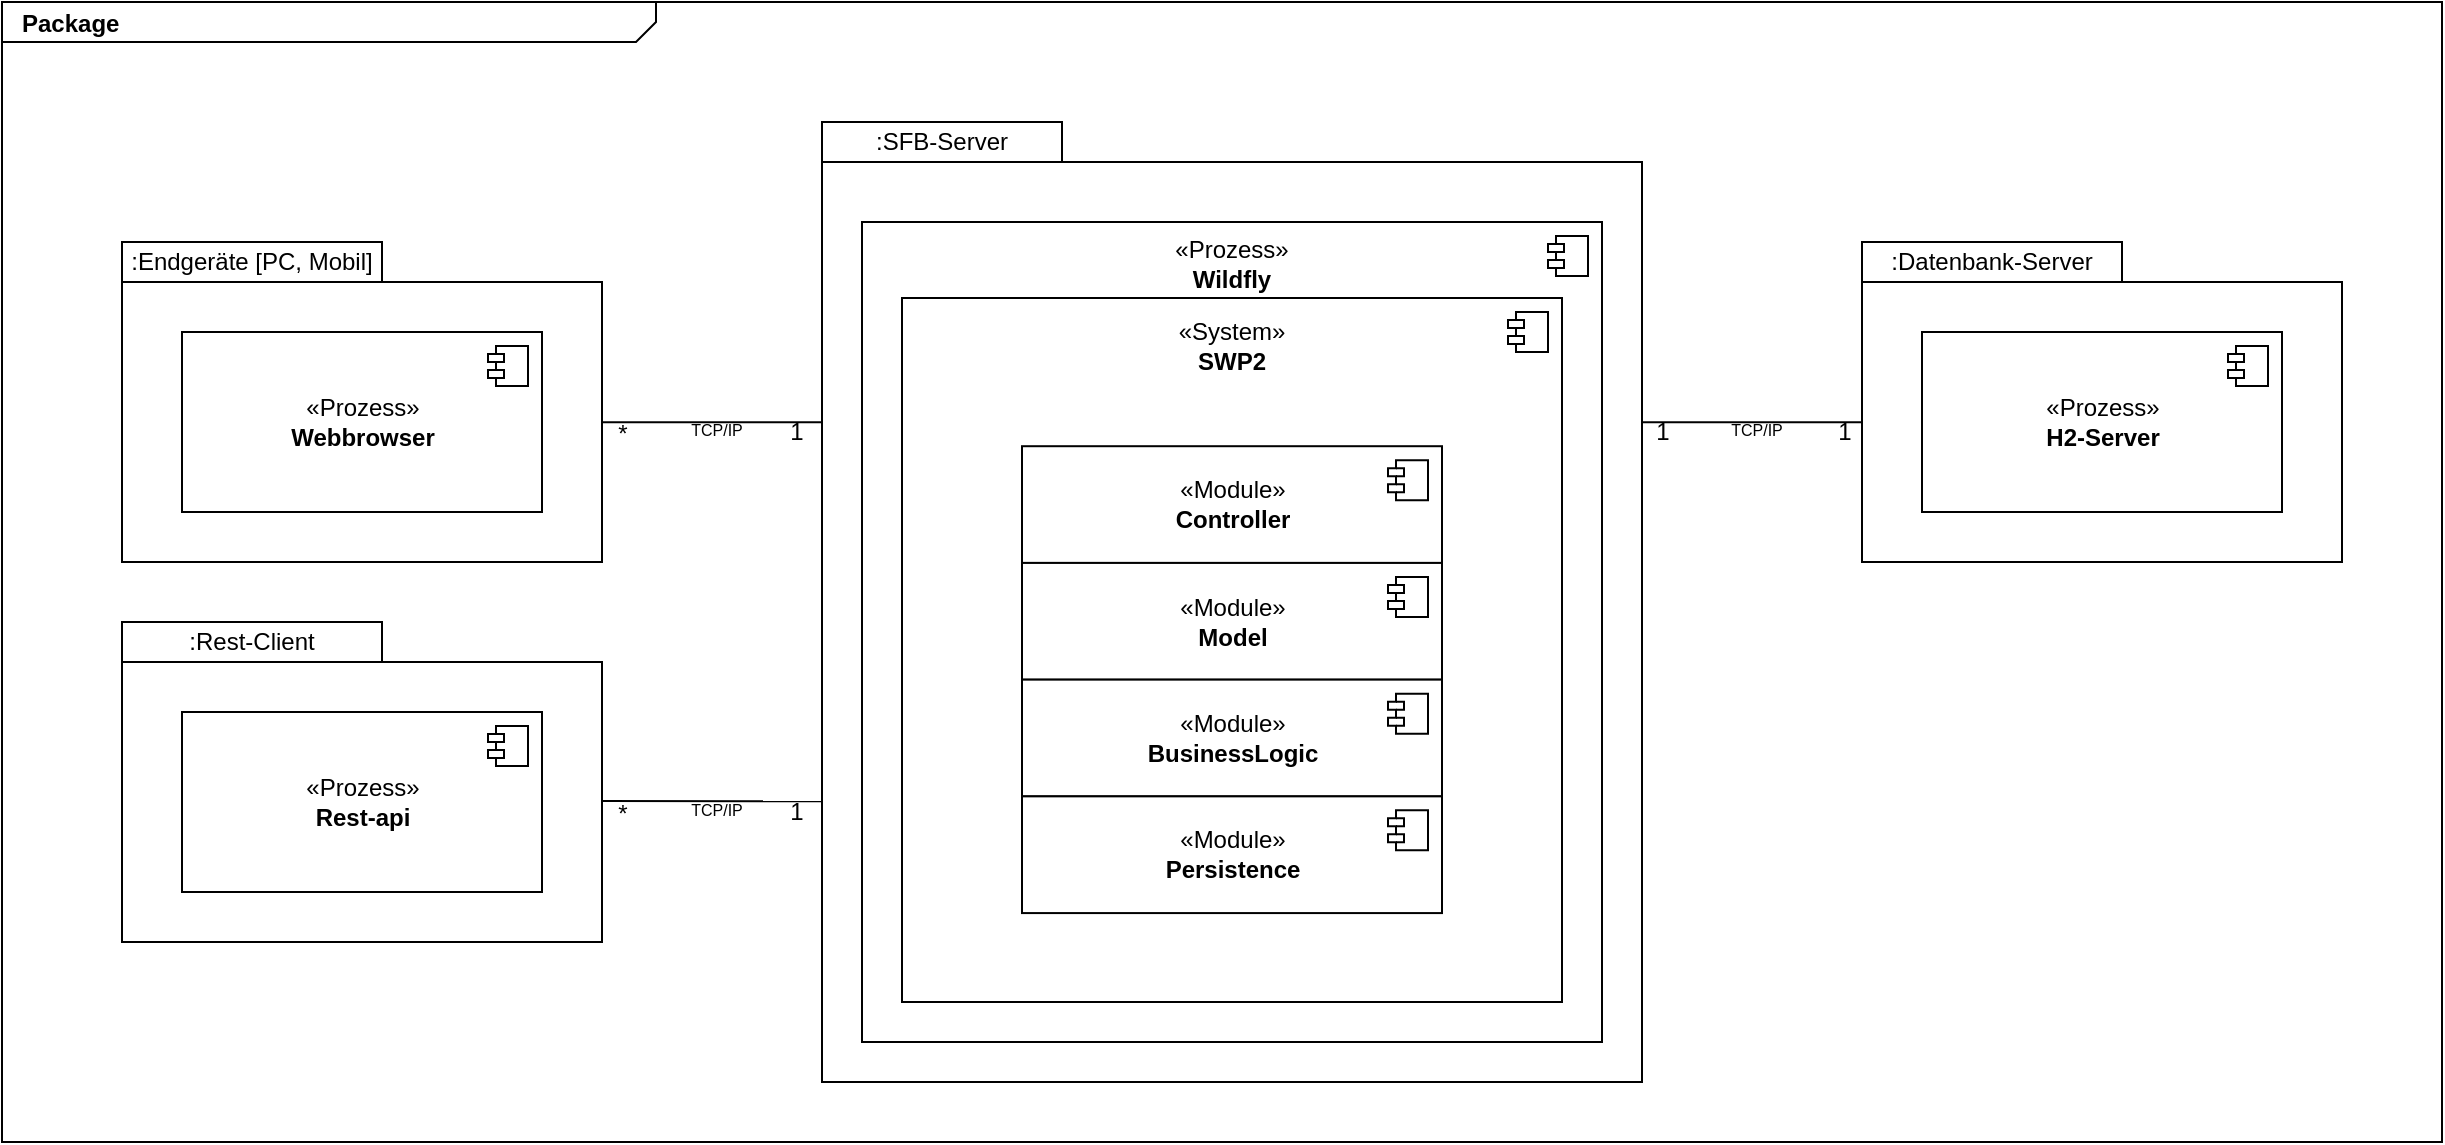 <mxfile version="12.4.2" type="device" pages="1"><diagram name="Page-1" id="929967ad-93f9-6ef4-fab6-5d389245f69c"><mxGraphModel dx="865" dy="463" grid="1" gridSize="10" guides="1" tooltips="1" connect="1" arrows="1" fold="1" page="1" pageScale="1.5" pageWidth="1169" pageHeight="826" background="none" math="0" shadow="0"><root><mxCell id="0" style=";html=1;"/><mxCell id="1" style=";html=1;" parent="0"/><mxCell id="1672d66443f91eb5-1" value="&lt;p style=&quot;margin: 0px ; margin-top: 4px ; margin-left: 10px ; text-align: left&quot;&gt;&lt;b&gt;Package&lt;/b&gt;&lt;/p&gt;" style="html=1;strokeWidth=1;shape=mxgraph.sysml.package;html=1;overflow=fill;whiteSpace=wrap;fillColor=none;gradientColor=none;fontSize=12;align=center;labelX=327.64;" parent="1" vertex="1"><mxGeometry x="300" y="280" width="1220" height="570" as="geometry"/></mxCell><mxCell id="9GDEIZ3eq3wYYfJEKzhZ-8" value="" style="html=1;fillColor=none;" parent="1" vertex="1"><mxGeometry x="360" y="420" width="240" height="140" as="geometry"/></mxCell><mxCell id="9GDEIZ3eq3wYYfJEKzhZ-9" value="«Prozess»&lt;br&gt;&lt;b&gt;Webbrowser&lt;/b&gt;" style="html=1;" parent="1" vertex="1"><mxGeometry x="390" y="445" width="180" height="90" as="geometry"/></mxCell><mxCell id="9GDEIZ3eq3wYYfJEKzhZ-10" value="" style="shape=component;jettyWidth=8;jettyHeight=4;" parent="9GDEIZ3eq3wYYfJEKzhZ-9" vertex="1"><mxGeometry x="1" width="20" height="20" relative="1" as="geometry"><mxPoint x="-27" y="7" as="offset"/></mxGeometry></mxCell><mxCell id="9GDEIZ3eq3wYYfJEKzhZ-13" value=":Endgeräte [PC, Mobil]" style="rounded=0;whiteSpace=wrap;html=1;fillColor=none;" parent="1" vertex="1"><mxGeometry x="360" y="400" width="130" height="20" as="geometry"/></mxCell><mxCell id="9GDEIZ3eq3wYYfJEKzhZ-17" value="" style="rounded=0;whiteSpace=wrap;html=1;fillColor=none;" parent="1" vertex="1"><mxGeometry x="710" y="360" width="410" height="460" as="geometry"/></mxCell><mxCell id="9GDEIZ3eq3wYYfJEKzhZ-20" value=":SFB-Server" style="rounded=0;whiteSpace=wrap;html=1;fillColor=none;" parent="1" vertex="1"><mxGeometry x="710" y="340" width="120" height="20" as="geometry"/></mxCell><mxCell id="9GDEIZ3eq3wYYfJEKzhZ-21" value="" style="html=1;fillColor=none;" parent="1" vertex="1"><mxGeometry x="730" y="390" width="370" height="410" as="geometry"/></mxCell><mxCell id="9GDEIZ3eq3wYYfJEKzhZ-22" value="" style="shape=component;jettyWidth=8;jettyHeight=4;" parent="9GDEIZ3eq3wYYfJEKzhZ-21" vertex="1"><mxGeometry x="1" width="20" height="20" relative="1" as="geometry"><mxPoint x="-27" y="7" as="offset"/></mxGeometry></mxCell><mxCell id="9GDEIZ3eq3wYYfJEKzhZ-24" value="&lt;span style=&quot;white-space: nowrap&quot;&gt;«Prozess»&lt;/span&gt;&lt;br style=&quot;white-space: nowrap&quot;&gt;&lt;b style=&quot;white-space: nowrap&quot;&gt;Wildfly&lt;/b&gt;" style="text;html=1;strokeColor=none;fillColor=none;align=center;verticalAlign=middle;whiteSpace=wrap;rounded=0;" parent="9GDEIZ3eq3wYYfJEKzhZ-21" vertex="1"><mxGeometry y="9.429" width="370" height="22.778" as="geometry"/></mxCell><mxCell id="9GDEIZ3eq3wYYfJEKzhZ-34" value="" style="html=1;labelBackgroundColor=none;fillColor=none;fontSize=8;" parent="9GDEIZ3eq3wYYfJEKzhZ-21" vertex="1"><mxGeometry x="20" y="38" width="330" height="352" as="geometry"/></mxCell><mxCell id="9GDEIZ3eq3wYYfJEKzhZ-35" value="" style="shape=component;jettyWidth=8;jettyHeight=4;" parent="9GDEIZ3eq3wYYfJEKzhZ-34" vertex="1"><mxGeometry x="1" width="20" height="20" relative="1" as="geometry"><mxPoint x="-27" y="7" as="offset"/></mxGeometry></mxCell><mxCell id="UVPkC-PYR94YYMl-_1T8-3" value="&lt;span style=&quot;white-space: nowrap&quot;&gt;«System»&lt;/span&gt;&lt;br style=&quot;white-space: nowrap&quot;&gt;&lt;b style=&quot;white-space: nowrap&quot;&gt;SWP2&lt;/b&gt;" style="text;html=1;strokeColor=none;fillColor=none;align=center;verticalAlign=middle;whiteSpace=wrap;rounded=0;" parent="9GDEIZ3eq3wYYfJEKzhZ-34" vertex="1"><mxGeometry y="9.514" width="330" height="28.541" as="geometry"/></mxCell><mxCell id="UVPkC-PYR94YYMl-_1T8-4" value="«Module»&lt;br&gt;&lt;b&gt;Controller&lt;/b&gt;" style="html=1;" parent="9GDEIZ3eq3wYYfJEKzhZ-34" vertex="1"><mxGeometry x="60" y="74.105" width="210" height="58.358" as="geometry"/></mxCell><mxCell id="UVPkC-PYR94YYMl-_1T8-5" value="" style="shape=component;jettyWidth=8;jettyHeight=4;" parent="UVPkC-PYR94YYMl-_1T8-4" vertex="1"><mxGeometry x="1" width="20" height="20" relative="1" as="geometry"><mxPoint x="-27" y="7" as="offset"/></mxGeometry></mxCell><mxCell id="UVPkC-PYR94YYMl-_1T8-18" value="«Module»&lt;br&gt;&lt;b&gt;Model&lt;/b&gt;" style="html=1;" parent="9GDEIZ3eq3wYYfJEKzhZ-34" vertex="1"><mxGeometry x="60" y="132.463" width="210" height="58.358" as="geometry"/></mxCell><mxCell id="UVPkC-PYR94YYMl-_1T8-19" value="" style="shape=component;jettyWidth=8;jettyHeight=4;" parent="UVPkC-PYR94YYMl-_1T8-18" vertex="1"><mxGeometry x="1" width="20" height="20" relative="1" as="geometry"><mxPoint x="-27" y="7" as="offset"/></mxGeometry></mxCell><mxCell id="UVPkC-PYR94YYMl-_1T8-25" value="«Module»&lt;br&gt;&lt;b&gt;BusinessLogic&lt;/b&gt;" style="html=1;" parent="9GDEIZ3eq3wYYfJEKzhZ-34" vertex="1"><mxGeometry x="60" y="190.821" width="210" height="58.358" as="geometry"/></mxCell><mxCell id="UVPkC-PYR94YYMl-_1T8-26" value="" style="shape=component;jettyWidth=8;jettyHeight=4;" parent="UVPkC-PYR94YYMl-_1T8-25" vertex="1"><mxGeometry x="1" width="20" height="20" relative="1" as="geometry"><mxPoint x="-27" y="7" as="offset"/></mxGeometry></mxCell><mxCell id="UVPkC-PYR94YYMl-_1T8-23" value="«Module»&lt;br&gt;&lt;b&gt;Persistence&lt;/b&gt;" style="html=1;" parent="9GDEIZ3eq3wYYfJEKzhZ-34" vertex="1"><mxGeometry x="60" y="249.179" width="210" height="58.358" as="geometry"/></mxCell><mxCell id="UVPkC-PYR94YYMl-_1T8-24" value="" style="shape=component;jettyWidth=8;jettyHeight=4;" parent="UVPkC-PYR94YYMl-_1T8-23" vertex="1"><mxGeometry x="1" width="20" height="20" relative="1" as="geometry"><mxPoint x="-27" y="7" as="offset"/></mxGeometry></mxCell><mxCell id="9GDEIZ3eq3wYYfJEKzhZ-28" value="" style="endArrow=none;html=1;entryX=0;entryY=0.283;entryDx=0;entryDy=0;entryPerimeter=0;" parent="1" source="9GDEIZ3eq3wYYfJEKzhZ-8" target="9GDEIZ3eq3wYYfJEKzhZ-17" edge="1"><mxGeometry width="50" height="50" relative="1" as="geometry"><mxPoint x="600" y="530" as="sourcePoint"/><mxPoint x="650" y="480" as="targetPoint"/></mxGeometry></mxCell><mxCell id="9GDEIZ3eq3wYYfJEKzhZ-31" value="*" style="text;html=1;align=center;verticalAlign=middle;resizable=0;points=[];;labelBackgroundColor=none;" parent="9GDEIZ3eq3wYYfJEKzhZ-28" vertex="1" connectable="0"><mxGeometry x="-0.816" y="1" relative="1" as="geometry"><mxPoint y="7" as="offset"/></mxGeometry></mxCell><mxCell id="9GDEIZ3eq3wYYfJEKzhZ-32" value="&lt;font style=&quot;font-size: 12px&quot;&gt;1&lt;/font&gt;" style="text;html=1;align=center;verticalAlign=middle;resizable=0;points=[];;labelBackgroundColor=none;fontSize=8;fontStyle=0" parent="9GDEIZ3eq3wYYfJEKzhZ-28" vertex="1" connectable="0"><mxGeometry x="0.768" y="-1" relative="1" as="geometry"><mxPoint y="4" as="offset"/></mxGeometry></mxCell><mxCell id="9GDEIZ3eq3wYYfJEKzhZ-33" value="TCP/IP" style="text;html=1;align=center;verticalAlign=middle;resizable=0;points=[];;labelBackgroundColor=none;fontSize=8;" parent="9GDEIZ3eq3wYYfJEKzhZ-28" vertex="1" connectable="0"><mxGeometry x="0.077" y="-1" relative="1" as="geometry"><mxPoint x="-2" y="3" as="offset"/></mxGeometry></mxCell><mxCell id="UVPkC-PYR94YYMl-_1T8-30" value="" style="html=1;fillColor=none;" parent="1" vertex="1"><mxGeometry x="1230" y="420" width="240" height="140" as="geometry"/></mxCell><mxCell id="UVPkC-PYR94YYMl-_1T8-31" value=":Datenbank-Server" style="rounded=0;whiteSpace=wrap;html=1;fillColor=none;" parent="1" vertex="1"><mxGeometry x="1230" y="400" width="130" height="20" as="geometry"/></mxCell><mxCell id="UVPkC-PYR94YYMl-_1T8-35" value="" style="endArrow=none;html=1;entryX=0;entryY=0.283;entryDx=0;entryDy=0;entryPerimeter=0;" parent="1" edge="1"><mxGeometry width="50" height="50" relative="1" as="geometry"><mxPoint x="1120" y="490.094" as="sourcePoint"/><mxPoint x="1230" y="490.18" as="targetPoint"/></mxGeometry></mxCell><mxCell id="UVPkC-PYR94YYMl-_1T8-36" value="1" style="text;html=1;align=center;verticalAlign=middle;resizable=0;points=[];;labelBackgroundColor=none;" parent="UVPkC-PYR94YYMl-_1T8-35" vertex="1" connectable="0"><mxGeometry x="-0.816" y="1" relative="1" as="geometry"><mxPoint y="6" as="offset"/></mxGeometry></mxCell><mxCell id="UVPkC-PYR94YYMl-_1T8-37" value="&lt;font style=&quot;font-size: 12px&quot;&gt;1&lt;/font&gt;" style="text;html=1;align=center;verticalAlign=middle;resizable=0;points=[];;labelBackgroundColor=none;fontSize=8;fontStyle=0" parent="UVPkC-PYR94YYMl-_1T8-35" vertex="1" connectable="0"><mxGeometry x="0.768" y="-1" relative="1" as="geometry"><mxPoint x="4" y="4" as="offset"/></mxGeometry></mxCell><mxCell id="UVPkC-PYR94YYMl-_1T8-38" value="TCP/IP" style="text;html=1;align=center;verticalAlign=middle;resizable=0;points=[];;labelBackgroundColor=none;fontSize=8;" parent="UVPkC-PYR94YYMl-_1T8-35" vertex="1" connectable="0"><mxGeometry x="0.077" y="-1" relative="1" as="geometry"><mxPoint x="-2" y="3" as="offset"/></mxGeometry></mxCell><mxCell id="UVPkC-PYR94YYMl-_1T8-39" value="«Prozess»&lt;br&gt;&lt;b&gt;H2-Server&lt;/b&gt;" style="html=1;" parent="1" vertex="1"><mxGeometry x="1260" y="445" width="180" height="90" as="geometry"/></mxCell><mxCell id="UVPkC-PYR94YYMl-_1T8-40" value="" style="shape=component;jettyWidth=8;jettyHeight=4;" parent="UVPkC-PYR94YYMl-_1T8-39" vertex="1"><mxGeometry x="1" width="20" height="20" relative="1" as="geometry"><mxPoint x="-27" y="7" as="offset"/></mxGeometry></mxCell><mxCell id="NQG_rYta3K_GL0Ofelgd-1" value="" style="html=1;fillColor=none;" vertex="1" parent="1"><mxGeometry x="360" y="610" width="240" height="140" as="geometry"/></mxCell><mxCell id="NQG_rYta3K_GL0Ofelgd-2" value="«Prozess»&lt;br&gt;&lt;b&gt;Rest-api&lt;/b&gt;" style="html=1;" vertex="1" parent="1"><mxGeometry x="390" y="635" width="180" height="90" as="geometry"/></mxCell><mxCell id="NQG_rYta3K_GL0Ofelgd-3" value="" style="shape=component;jettyWidth=8;jettyHeight=4;" vertex="1" parent="NQG_rYta3K_GL0Ofelgd-2"><mxGeometry x="1" width="20" height="20" relative="1" as="geometry"><mxPoint x="-27" y="7" as="offset"/></mxGeometry></mxCell><mxCell id="NQG_rYta3K_GL0Ofelgd-4" value=":Rest-Client" style="rounded=0;whiteSpace=wrap;html=1;fillColor=none;" vertex="1" parent="1"><mxGeometry x="360" y="590" width="130" height="20" as="geometry"/></mxCell><mxCell id="NQG_rYta3K_GL0Ofelgd-9" value="" style="endArrow=none;html=1;entryX=0;entryY=0.283;entryDx=0;entryDy=0;entryPerimeter=0;" edge="1" parent="1"><mxGeometry width="50" height="50" relative="1" as="geometry"><mxPoint x="600" y="679.504" as="sourcePoint"/><mxPoint x="710" y="679.59" as="targetPoint"/></mxGeometry></mxCell><mxCell id="NQG_rYta3K_GL0Ofelgd-10" value="*" style="text;html=1;align=center;verticalAlign=middle;resizable=0;points=[];;labelBackgroundColor=none;" vertex="1" connectable="0" parent="NQG_rYta3K_GL0Ofelgd-9"><mxGeometry x="-0.816" y="1" relative="1" as="geometry"><mxPoint y="7" as="offset"/></mxGeometry></mxCell><mxCell id="NQG_rYta3K_GL0Ofelgd-11" value="&lt;font style=&quot;font-size: 12px&quot;&gt;1&lt;/font&gt;" style="text;html=1;align=center;verticalAlign=middle;resizable=0;points=[];;labelBackgroundColor=none;fontSize=8;fontStyle=0" vertex="1" connectable="0" parent="NQG_rYta3K_GL0Ofelgd-9"><mxGeometry x="0.768" y="-1" relative="1" as="geometry"><mxPoint y="4" as="offset"/></mxGeometry></mxCell><mxCell id="NQG_rYta3K_GL0Ofelgd-12" value="TCP/IP" style="text;html=1;align=center;verticalAlign=middle;resizable=0;points=[];;labelBackgroundColor=none;fontSize=8;" vertex="1" connectable="0" parent="NQG_rYta3K_GL0Ofelgd-9"><mxGeometry x="0.077" y="-1" relative="1" as="geometry"><mxPoint x="-2" y="3" as="offset"/></mxGeometry></mxCell></root></mxGraphModel></diagram></mxfile>